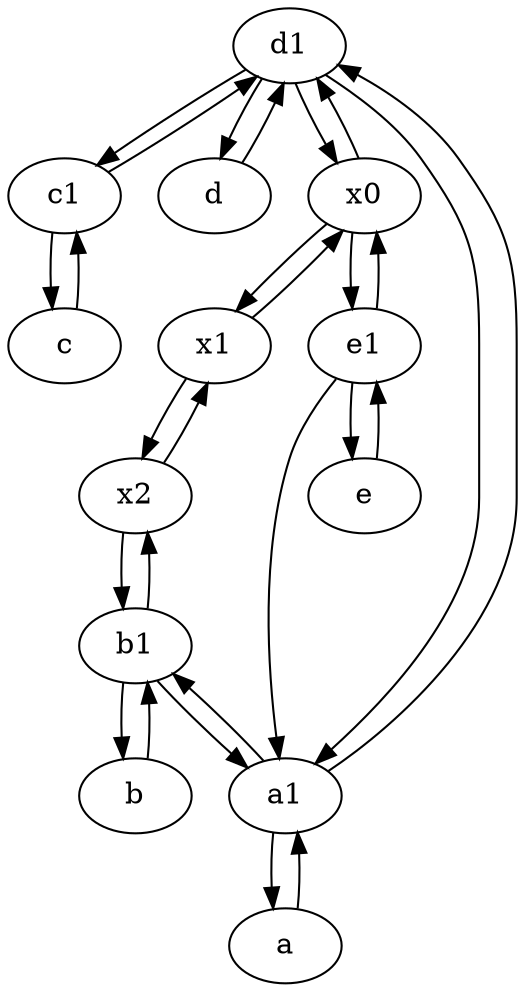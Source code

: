 digraph  {
	d1 [pos="25,30!"];
	c1 [pos="30,15!"];
	b [pos="50,20!"];
	c [pos="20,10!"];
	x2;
	e [pos="30,50!"];
	e1 [pos="25,45!"];
	d [pos="20,30!"];
	x0;
	a1 [pos="40,15!"];
	x1;
	b1 [pos="45,20!"];
	a [pos="40,10!"];
	x0 -> e1;
	d1 -> x0;
	a1 -> a;
	c -> c1;
	d1 -> a1;
	x2 -> b1;
	e1 -> x0;
	x1 -> x0;
	c1 -> d1;
	d1 -> c1;
	a1 -> d1;
	x2 -> x1;
	x1 -> x2;
	a1 -> b1;
	d1 -> d;
	d -> d1;
	e -> e1;
	b1 -> b;
	e1 -> e;
	b1 -> x2;
	b -> b1;
	a -> a1;
	e1 -> a1;
	x0 -> x1;
	c1 -> c;
	b1 -> a1;
	x0 -> d1;

	}